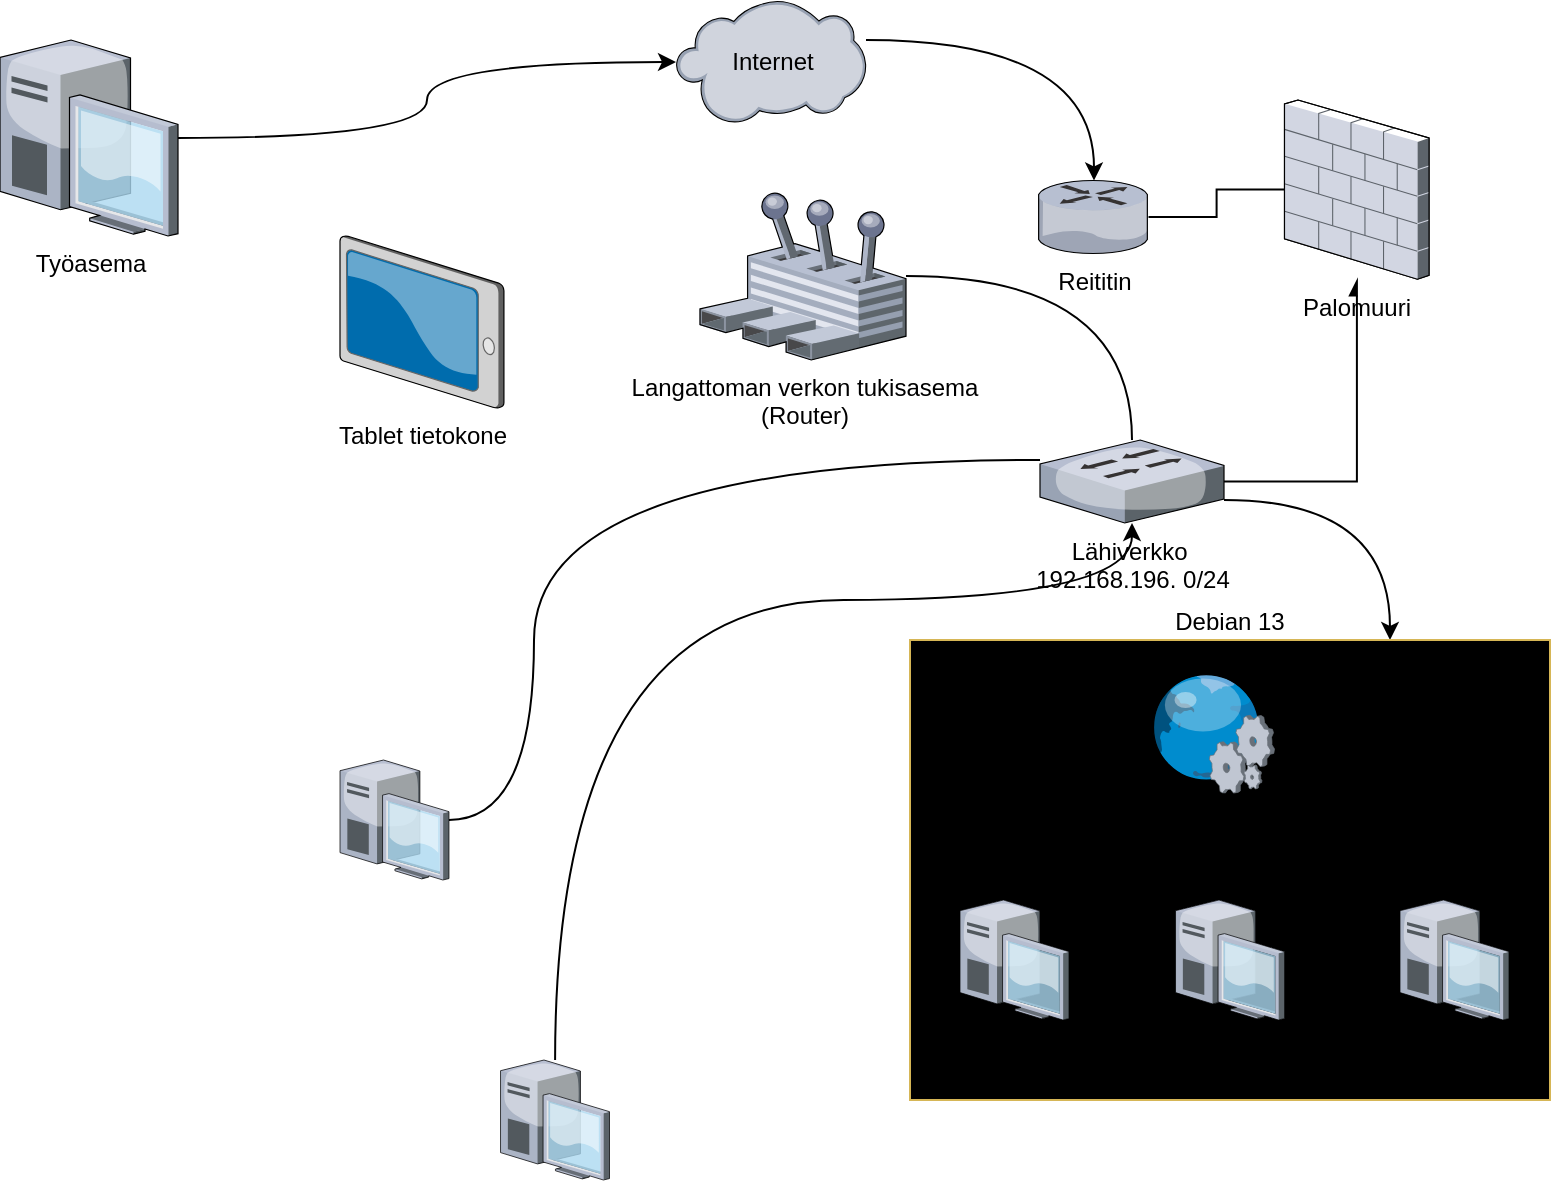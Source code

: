 <mxfile version="28.0.6">
  <diagram name="Page-1" id="e3VpnDk_0vd9zR638Umj">
    <mxGraphModel dx="971" dy="1947" grid="1" gridSize="10" guides="1" tooltips="1" connect="1" arrows="1" fold="1" page="1" pageScale="1" pageWidth="850" pageHeight="1100" math="0" shadow="0">
      <root>
        <mxCell id="0" />
        <mxCell id="1" parent="0" />
        <mxCell id="KCHkb30mvy24WLBht9D_-38" style="edgeStyle=orthogonalEdgeStyle;rounded=0;orthogonalLoop=1;jettySize=auto;html=1;curved=1;" edge="1" parent="1" source="KCHkb30mvy24WLBht9D_-1" target="KCHkb30mvy24WLBht9D_-14">
          <mxGeometry relative="1" as="geometry">
            <Array as="points">
              <mxPoint x="587" y="-840" />
            </Array>
          </mxGeometry>
        </mxCell>
        <mxCell id="KCHkb30mvy24WLBht9D_-1" value="&lt;div style=&quot;&quot;&gt;&lt;span style=&quot;background-color: transparent; color: light-dark(rgb(0, 0, 0), rgb(255, 255, 255));&quot;&gt;Internet&lt;/span&gt;&lt;/div&gt;" style="verticalLabelPosition=middle;sketch=0;aspect=fixed;html=1;verticalAlign=middle;strokeColor=none;align=center;outlineConnect=0;shape=mxgraph.citrix.cloud;labelPosition=center;" vertex="1" parent="1">
          <mxGeometry x="378" y="-860" width="95" height="62" as="geometry" />
        </mxCell>
        <mxCell id="KCHkb30mvy24WLBht9D_-5" style="edgeStyle=orthogonalEdgeStyle;rounded=0;orthogonalLoop=1;jettySize=auto;html=1;curved=1;" edge="1" parent="1" source="KCHkb30mvy24WLBht9D_-2" target="KCHkb30mvy24WLBht9D_-1">
          <mxGeometry relative="1" as="geometry" />
        </mxCell>
        <mxCell id="KCHkb30mvy24WLBht9D_-2" value="Työasema" style="verticalLabelPosition=bottom;sketch=0;aspect=fixed;html=1;verticalAlign=top;strokeColor=none;align=center;outlineConnect=0;shape=mxgraph.citrix.desktop;" vertex="1" parent="1">
          <mxGeometry x="40" y="-840" width="89" height="98" as="geometry" />
        </mxCell>
        <mxCell id="KCHkb30mvy24WLBht9D_-14" value="Reititin" style="verticalLabelPosition=bottom;sketch=0;aspect=fixed;html=1;verticalAlign=top;strokeColor=none;align=center;outlineConnect=0;shape=mxgraph.citrix.router;" vertex="1" parent="1">
          <mxGeometry x="559.26" y="-769.75" width="55" height="36.5" as="geometry" />
        </mxCell>
        <mxCell id="KCHkb30mvy24WLBht9D_-35" style="edgeStyle=orthogonalEdgeStyle;rounded=0;orthogonalLoop=1;jettySize=auto;html=1;endArrow=none;endFill=0;" edge="1" parent="1" source="KCHkb30mvy24WLBht9D_-15" target="KCHkb30mvy24WLBht9D_-14">
          <mxGeometry relative="1" as="geometry" />
        </mxCell>
        <mxCell id="KCHkb30mvy24WLBht9D_-15" value="Palomuuri" style="verticalLabelPosition=bottom;sketch=0;aspect=fixed;html=1;verticalAlign=top;strokeColor=none;align=center;outlineConnect=0;shape=mxgraph.citrix.firewall;" vertex="1" parent="1">
          <mxGeometry x="682.25" y="-810" width="72.26" height="89.6" as="geometry" />
        </mxCell>
        <mxCell id="KCHkb30mvy24WLBht9D_-33" style="edgeStyle=orthogonalEdgeStyle;rounded=0;orthogonalLoop=1;jettySize=auto;html=1;entryX=0.75;entryY=0;entryDx=0;entryDy=0;curved=1;" edge="1" parent="1" source="KCHkb30mvy24WLBht9D_-16" target="KCHkb30mvy24WLBht9D_-19">
          <mxGeometry relative="1" as="geometry">
            <Array as="points">
              <mxPoint x="735" y="-610" />
            </Array>
          </mxGeometry>
        </mxCell>
        <mxCell id="KCHkb30mvy24WLBht9D_-34" style="edgeStyle=orthogonalEdgeStyle;rounded=0;orthogonalLoop=1;jettySize=auto;html=1;endArrow=async;endFill=1;" edge="1" parent="1" source="KCHkb30mvy24WLBht9D_-16" target="KCHkb30mvy24WLBht9D_-15">
          <mxGeometry relative="1" as="geometry" />
        </mxCell>
        <mxCell id="KCHkb30mvy24WLBht9D_-16" value="Lähiverkko&amp;nbsp;&lt;div&gt;192.168.196. 0/24&lt;/div&gt;" style="verticalLabelPosition=bottom;sketch=0;aspect=fixed;html=1;verticalAlign=top;strokeColor=none;align=center;outlineConnect=0;shape=mxgraph.citrix.switch;" vertex="1" parent="1">
          <mxGeometry x="560" y="-640" width="92" height="41.5" as="geometry" />
        </mxCell>
        <mxCell id="KCHkb30mvy24WLBht9D_-19" value="Debian 13" style="rounded=0;whiteSpace=wrap;html=1;labelPosition=center;verticalLabelPosition=top;align=center;verticalAlign=bottom;fillColor=light-dark(#f5c532, #281d00);strokeColor=#d6b656;gradientColor=light-dark(#f8f1f1, #ededed);" vertex="1" parent="1">
          <mxGeometry x="495" y="-540" width="320" height="230" as="geometry" />
        </mxCell>
        <mxCell id="KCHkb30mvy24WLBht9D_-18" value="PostfreSQL 13" style="verticalLabelPosition=bottom;sketch=0;aspect=fixed;html=1;verticalAlign=top;strokeColor=none;align=center;outlineConnect=0;shape=mxgraph.citrix.desktop;labelPosition=center;" vertex="1" parent="1">
          <mxGeometry x="740" y="-410" width="54.49" height="60" as="geometry" />
        </mxCell>
        <mxCell id="KCHkb30mvy24WLBht9D_-17" value="Nginx" style="verticalLabelPosition=bottom;sketch=0;aspect=fixed;html=1;verticalAlign=top;strokeColor=none;align=center;outlineConnect=0;shape=mxgraph.citrix.desktop;" vertex="1" parent="1">
          <mxGeometry x="520" y="-410" width="54.49" height="60" as="geometry" />
        </mxCell>
        <mxCell id="KCHkb30mvy24WLBht9D_-30" value="Nginx" style="verticalLabelPosition=bottom;sketch=0;aspect=fixed;html=1;verticalAlign=top;strokeColor=none;align=center;outlineConnect=0;shape=mxgraph.citrix.desktop;" vertex="1" parent="1">
          <mxGeometry x="627.76" y="-410" width="54.49" height="60" as="geometry" />
        </mxCell>
        <mxCell id="KCHkb30mvy24WLBht9D_-32" style="edgeStyle=orthogonalEdgeStyle;rounded=0;orthogonalLoop=1;jettySize=auto;html=1;curved=1;endArrow=none;endFill=0;" edge="1" parent="1" source="KCHkb30mvy24WLBht9D_-21" target="KCHkb30mvy24WLBht9D_-16">
          <mxGeometry relative="1" as="geometry">
            <Array as="points">
              <mxPoint x="307" y="-630" />
            </Array>
          </mxGeometry>
        </mxCell>
        <mxCell id="KCHkb30mvy24WLBht9D_-21" value="" style="verticalLabelPosition=bottom;sketch=0;aspect=fixed;html=1;verticalAlign=top;strokeColor=none;align=center;outlineConnect=0;shape=mxgraph.citrix.desktop;" vertex="1" parent="1">
          <mxGeometry x="210" y="-480" width="54.49" height="60" as="geometry" />
        </mxCell>
        <mxCell id="KCHkb30mvy24WLBht9D_-37" style="edgeStyle=orthogonalEdgeStyle;rounded=0;orthogonalLoop=1;jettySize=auto;html=1;curved=1;" edge="1" parent="1" source="KCHkb30mvy24WLBht9D_-26" target="KCHkb30mvy24WLBht9D_-16">
          <mxGeometry relative="1" as="geometry">
            <mxPoint x="450" y="-580" as="targetPoint" />
            <Array as="points">
              <mxPoint x="318" y="-560" />
              <mxPoint x="606" y="-560" />
            </Array>
          </mxGeometry>
        </mxCell>
        <mxCell id="KCHkb30mvy24WLBht9D_-26" value="" style="verticalLabelPosition=bottom;sketch=0;aspect=fixed;html=1;verticalAlign=top;strokeColor=none;align=center;outlineConnect=0;shape=mxgraph.citrix.desktop;" vertex="1" parent="1">
          <mxGeometry x="290.26" y="-330" width="54.49" height="60" as="geometry" />
        </mxCell>
        <mxCell id="KCHkb30mvy24WLBht9D_-27" value="Django" style="verticalLabelPosition=bottom;sketch=0;aspect=fixed;html=1;verticalAlign=top;strokeColor=none;align=center;outlineConnect=0;shape=mxgraph.citrix.web_service;" vertex="1" parent="1">
          <mxGeometry x="614.26" y="-523.5" width="63" height="60" as="geometry" />
        </mxCell>
        <mxCell id="KCHkb30mvy24WLBht9D_-28" value="Tablet tietokone" style="verticalLabelPosition=bottom;sketch=0;aspect=fixed;html=1;verticalAlign=top;strokeColor=none;align=center;outlineConnect=0;shape=mxgraph.citrix.tablet_2;" vertex="1" parent="1">
          <mxGeometry x="210" y="-742" width="82" height="86" as="geometry" />
        </mxCell>
        <mxCell id="KCHkb30mvy24WLBht9D_-39" style="edgeStyle=orthogonalEdgeStyle;rounded=0;orthogonalLoop=1;jettySize=auto;html=1;curved=1;endArrow=none;endFill=0;" edge="1" parent="1" source="KCHkb30mvy24WLBht9D_-29" target="KCHkb30mvy24WLBht9D_-16">
          <mxGeometry relative="1" as="geometry" />
        </mxCell>
        <mxCell id="KCHkb30mvy24WLBht9D_-29" value="Langattoman verkon tukisasema&lt;div&gt;(Router)&lt;/div&gt;" style="verticalLabelPosition=bottom;sketch=0;aspect=fixed;html=1;verticalAlign=top;strokeColor=none;align=center;outlineConnect=0;shape=mxgraph.citrix.user_control;" vertex="1" parent="1">
          <mxGeometry x="390" y="-764" width="103" height="84" as="geometry" />
        </mxCell>
      </root>
    </mxGraphModel>
  </diagram>
</mxfile>
